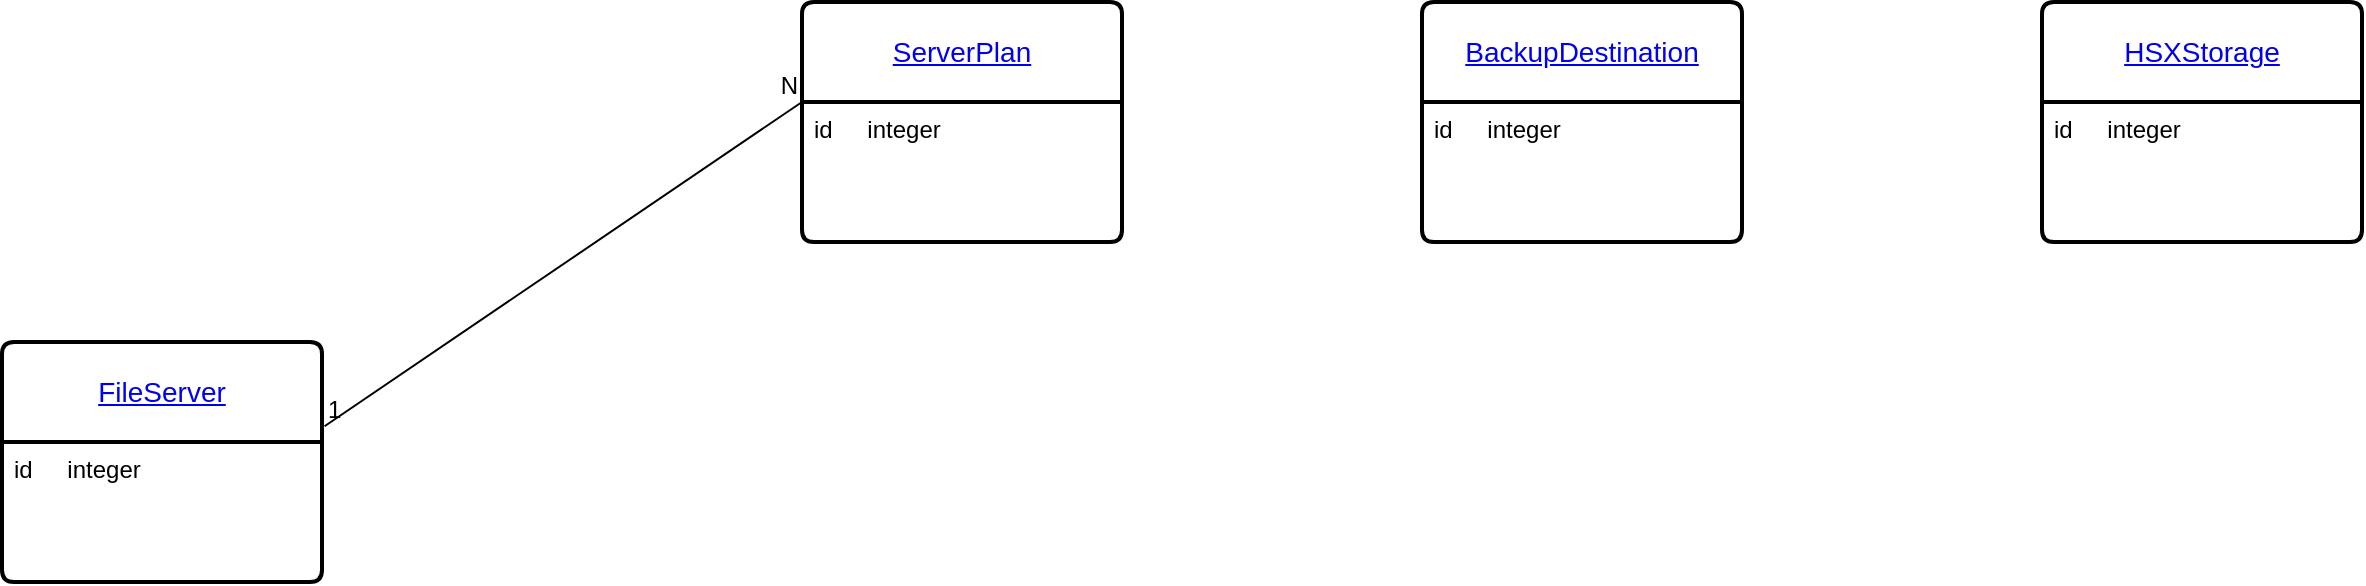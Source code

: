 <mxfile version="22.1.7" type="github">
  <diagram name="Page-1" id="DsbFrssbx2dvVhhEY77j">
    <mxGraphModel dx="2487" dy="929" grid="1" gridSize="10" guides="1" tooltips="1" connect="1" arrows="1" fold="1" page="0" pageScale="1" pageWidth="850" pageHeight="1100" math="0" shadow="0">
      <root>
        <mxCell id="0" />
        <mxCell id="1" parent="0" />
        <mxCell id="5Wq9M_YqisIYOuM1t0nU-1" value="&lt;a href=&quot;https://api-next.commvault.com/docs/api/cv/OpenAPI3/get-file-servers#get-file-servers&quot;&gt;FileServer&lt;/a&gt;" style="swimlane;childLayout=stackLayout;horizontal=1;startSize=50;horizontalStack=0;rounded=1;fontSize=14;fontStyle=0;strokeWidth=2;resizeParent=0;resizeLast=1;shadow=0;dashed=0;align=center;arcSize=4;whiteSpace=wrap;html=1;" vertex="1" parent="1">
          <mxGeometry x="-420" y="270" width="160" height="120" as="geometry">
            <mxRectangle x="70" y="140" width="80" height="50" as="alternateBounds" />
          </mxGeometry>
        </mxCell>
        <mxCell id="5Wq9M_YqisIYOuM1t0nU-2" value="id&lt;span style=&quot;white-space: pre;&quot;&gt;&#x9;&lt;/span&gt;integer" style="align=left;strokeColor=none;fillColor=none;spacingLeft=4;fontSize=12;verticalAlign=top;resizable=0;rotatable=0;part=1;html=1;" vertex="1" parent="5Wq9M_YqisIYOuM1t0nU-1">
          <mxGeometry y="50" width="160" height="70" as="geometry" />
        </mxCell>
        <mxCell id="5Wq9M_YqisIYOuM1t0nU-3" value="&lt;a href=&quot;https://api-next.commvault.com/docs/api/cv/OpenAPI3/get-plan-by-id&quot;&gt;ServerPlan&lt;/a&gt;" style="swimlane;childLayout=stackLayout;horizontal=1;startSize=50;horizontalStack=0;rounded=1;fontSize=14;fontStyle=0;strokeWidth=2;resizeParent=0;resizeLast=1;shadow=0;dashed=0;align=center;arcSize=4;whiteSpace=wrap;html=1;" vertex="1" parent="1">
          <mxGeometry x="-20" y="100" width="160" height="120" as="geometry">
            <mxRectangle x="70" y="140" width="80" height="50" as="alternateBounds" />
          </mxGeometry>
        </mxCell>
        <mxCell id="5Wq9M_YqisIYOuM1t0nU-4" value="id&lt;span style=&quot;white-space: pre;&quot;&gt;&#x9;&lt;/span&gt;integer" style="align=left;strokeColor=none;fillColor=none;spacingLeft=4;fontSize=12;verticalAlign=top;resizable=0;rotatable=0;part=1;html=1;" vertex="1" parent="5Wq9M_YqisIYOuM1t0nU-3">
          <mxGeometry y="50" width="160" height="70" as="geometry" />
        </mxCell>
        <mxCell id="5Wq9M_YqisIYOuM1t0nU-6" value="" style="endArrow=none;html=1;rounded=0;entryX=0;entryY=0;entryDx=0;entryDy=0;exitX=1.008;exitY=0.351;exitDx=0;exitDy=0;exitPerimeter=0;" edge="1" parent="1" source="5Wq9M_YqisIYOuM1t0nU-1" target="5Wq9M_YqisIYOuM1t0nU-4">
          <mxGeometry relative="1" as="geometry">
            <mxPoint x="-270" y="300" as="sourcePoint" />
            <mxPoint x="-80" y="160" as="targetPoint" />
          </mxGeometry>
        </mxCell>
        <mxCell id="5Wq9M_YqisIYOuM1t0nU-7" value="1" style="resizable=0;html=1;whiteSpace=wrap;align=left;verticalAlign=bottom;" connectable="0" vertex="1" parent="5Wq9M_YqisIYOuM1t0nU-6">
          <mxGeometry x="-1" relative="1" as="geometry" />
        </mxCell>
        <mxCell id="5Wq9M_YqisIYOuM1t0nU-8" value="N" style="resizable=0;html=1;whiteSpace=wrap;align=right;verticalAlign=bottom;" connectable="0" vertex="1" parent="5Wq9M_YqisIYOuM1t0nU-6">
          <mxGeometry x="1" relative="1" as="geometry" />
        </mxCell>
        <mxCell id="5Wq9M_YqisIYOuM1t0nU-10" value="&lt;a href=&quot;https://api-next.commvault.com/docs/api/cv/OpenAPI3/get-backup-destination-details&quot;&gt;BackupDestination&lt;/a&gt;" style="swimlane;childLayout=stackLayout;horizontal=1;startSize=50;horizontalStack=0;rounded=1;fontSize=14;fontStyle=0;strokeWidth=2;resizeParent=0;resizeLast=1;shadow=0;dashed=0;align=center;arcSize=4;whiteSpace=wrap;html=1;" vertex="1" parent="1">
          <mxGeometry x="290" y="100" width="160" height="120" as="geometry">
            <mxRectangle x="70" y="140" width="80" height="50" as="alternateBounds" />
          </mxGeometry>
        </mxCell>
        <mxCell id="5Wq9M_YqisIYOuM1t0nU-11" value="id&lt;span style=&quot;white-space: pre;&quot;&gt;&#x9;&lt;/span&gt;integer" style="align=left;strokeColor=none;fillColor=none;spacingLeft=4;fontSize=12;verticalAlign=top;resizable=0;rotatable=0;part=1;html=1;" vertex="1" parent="5Wq9M_YqisIYOuM1t0nU-10">
          <mxGeometry y="50" width="160" height="70" as="geometry" />
        </mxCell>
        <mxCell id="5Wq9M_YqisIYOuM1t0nU-12" value="&lt;a href=&quot;https://api-next.commvault.com/docs/api/cv/OpenAPI3/get-hyper-scale-storage-by-id#get-details-of-a-specific-hyperscale-storage&quot;&gt;HSXStorage&lt;/a&gt;" style="swimlane;childLayout=stackLayout;horizontal=1;startSize=50;horizontalStack=0;rounded=1;fontSize=14;fontStyle=0;strokeWidth=2;resizeParent=0;resizeLast=1;shadow=0;dashed=0;align=center;arcSize=4;whiteSpace=wrap;html=1;" vertex="1" parent="1">
          <mxGeometry x="600" y="100" width="160" height="120" as="geometry">
            <mxRectangle x="70" y="140" width="80" height="50" as="alternateBounds" />
          </mxGeometry>
        </mxCell>
        <mxCell id="5Wq9M_YqisIYOuM1t0nU-13" value="id&lt;span style=&quot;white-space: pre;&quot;&gt;&#x9;&lt;/span&gt;integer" style="align=left;strokeColor=none;fillColor=none;spacingLeft=4;fontSize=12;verticalAlign=top;resizable=0;rotatable=0;part=1;html=1;" vertex="1" parent="5Wq9M_YqisIYOuM1t0nU-12">
          <mxGeometry y="50" width="160" height="70" as="geometry" />
        </mxCell>
      </root>
    </mxGraphModel>
  </diagram>
</mxfile>
